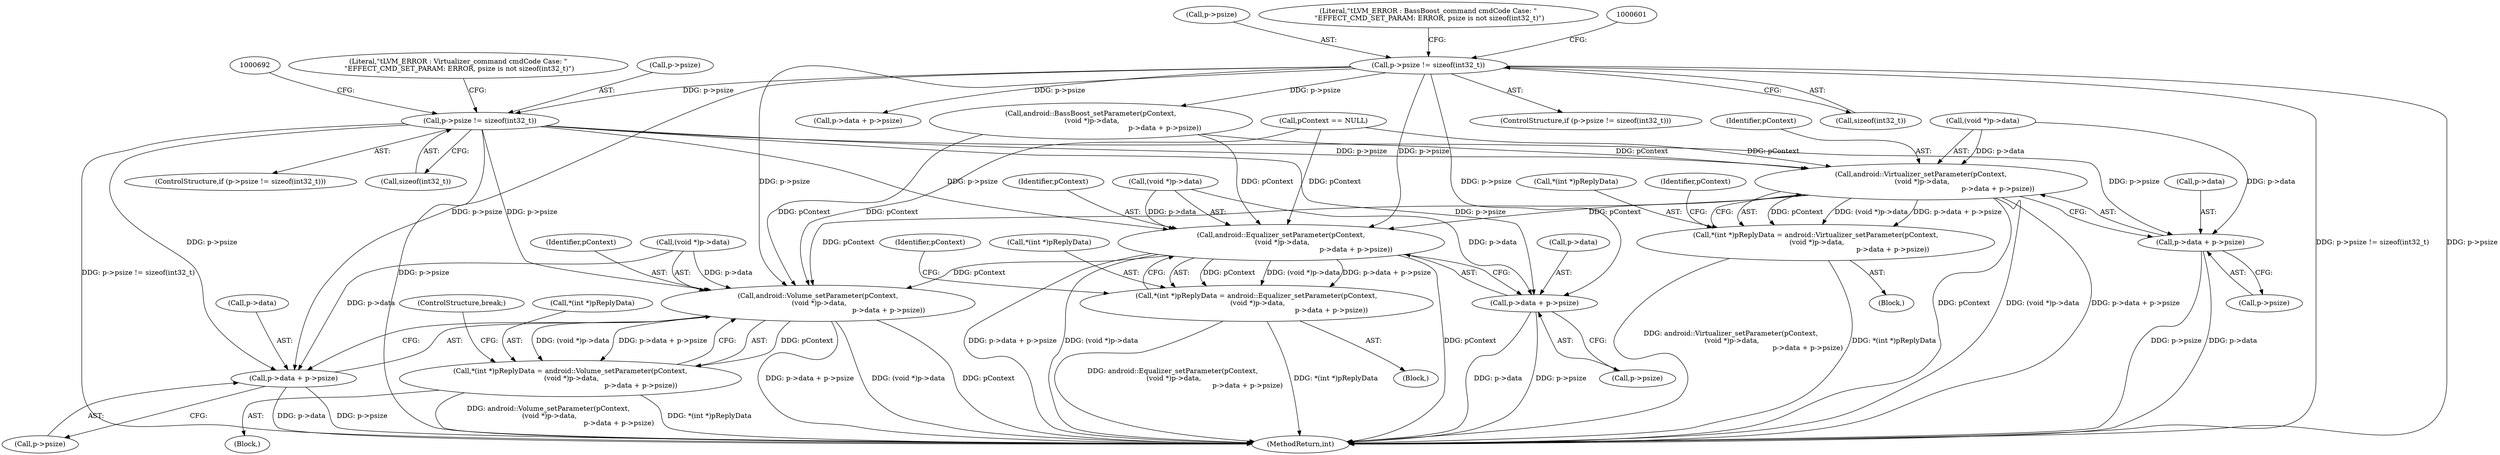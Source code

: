 digraph "0_Android_9e29523b9537983b4c4b205ff868d0b3bca0383b@API" {
"1000677" [label="(Call,p->psize != sizeof(int32_t))"];
"1000586" [label="(Call,p->psize != sizeof(int32_t))"];
"1000694" [label="(Call,android::Virtualizer_setParameter(pContext,\n (void *)p->data,\n                                                                       p->data + p->psize))"];
"1000689" [label="(Call,*(int *)pReplyData = android::Virtualizer_setParameter(pContext,\n (void *)p->data,\n                                                                       p->data + p->psize))"];
"1000758" [label="(Call,android::Equalizer_setParameter(pContext,\n (void *)p->data,\n                                                                     p->data + p->psize))"];
"1000753" [label="(Call,*(int *)pReplyData = android::Equalizer_setParameter(pContext,\n (void *)p->data,\n                                                                     p->data + p->psize))"];
"1000822" [label="(Call,android::Volume_setParameter(pContext,\n (void *)p->data,\n                                                                 p->data + p->psize))"];
"1000817" [label="(Call,*(int *)pReplyData = android::Volume_setParameter(pContext,\n (void *)p->data,\n                                                                 p->data + p->psize))"];
"1000701" [label="(Call,p->data + p->psize)"];
"1000765" [label="(Call,p->data + p->psize)"];
"1000829" [label="(Call,p->data + p->psize)"];
"1000695" [label="(Identifier,pContext)"];
"1000711" [label="(Identifier,pContext)"];
"1000778" [label="(Block,)"];
"1000705" [label="(Call,p->psize)"];
"1000681" [label="(Call,sizeof(int32_t))"];
"1000753" [label="(Call,*(int *)pReplyData = android::Equalizer_setParameter(pContext,\n (void *)p->data,\n                                                                     p->data + p->psize))"];
"1000685" [label="(Literal,\"\tLVM_ERROR : Virtualizer_command cmdCode Case: \"\n \"EFFECT_CMD_SET_PARAM: ERROR, psize is not sizeof(int32_t)\")"];
"1000690" [label="(Call,*(int *)pReplyData)"];
"1000822" [label="(Call,android::Volume_setParameter(pContext,\n (void *)p->data,\n                                                                 p->data + p->psize))"];
"1000151" [label="(Call,pContext == NULL)"];
"1000775" [label="(Identifier,pContext)"];
"1000823" [label="(Identifier,pContext)"];
"1000587" [label="(Call,p->psize)"];
"1000696" [label="(Call,(void *)p->data)"];
"1000585" [label="(ControlStructure,if (p->psize != sizeof(int32_t)))"];
"1000590" [label="(Call,sizeof(int32_t))"];
"1000714" [label="(Block,)"];
"1000769" [label="(Call,p->psize)"];
"1000603" [label="(Call,android::BassBoost_setParameter(pContext,\n (void *)p->data,\n                                                                    p->data + p->psize))"];
"1001271" [label="(MethodReturn,int)"];
"1000836" [label="(ControlStructure,break;)"];
"1000829" [label="(Call,p->data + p->psize)"];
"1000766" [label="(Call,p->data)"];
"1000677" [label="(Call,p->psize != sizeof(int32_t))"];
"1000759" [label="(Identifier,pContext)"];
"1000701" [label="(Call,p->data + p->psize)"];
"1000694" [label="(Call,android::Virtualizer_setParameter(pContext,\n (void *)p->data,\n                                                                       p->data + p->psize))"];
"1000623" [label="(Block,)"];
"1000760" [label="(Call,(void *)p->data)"];
"1000754" [label="(Call,*(int *)pReplyData)"];
"1000818" [label="(Call,*(int *)pReplyData)"];
"1000830" [label="(Call,p->data)"];
"1000610" [label="(Call,p->data + p->psize)"];
"1000824" [label="(Call,(void *)p->data)"];
"1000586" [label="(Call,p->psize != sizeof(int32_t))"];
"1000817" [label="(Call,*(int *)pReplyData = android::Volume_setParameter(pContext,\n (void *)p->data,\n                                                                 p->data + p->psize))"];
"1000676" [label="(ControlStructure,if (p->psize != sizeof(int32_t)))"];
"1000833" [label="(Call,p->psize)"];
"1000594" [label="(Literal,\"\tLVM_ERROR : BassBoost_command cmdCode Case: \"\n \"EFFECT_CMD_SET_PARAM: ERROR, psize is not sizeof(int32_t)\")"];
"1000689" [label="(Call,*(int *)pReplyData = android::Virtualizer_setParameter(pContext,\n (void *)p->data,\n                                                                       p->data + p->psize))"];
"1000678" [label="(Call,p->psize)"];
"1000702" [label="(Call,p->data)"];
"1000758" [label="(Call,android::Equalizer_setParameter(pContext,\n (void *)p->data,\n                                                                     p->data + p->psize))"];
"1000765" [label="(Call,p->data + p->psize)"];
"1000677" -> "1000676"  [label="AST: "];
"1000677" -> "1000681"  [label="CFG: "];
"1000678" -> "1000677"  [label="AST: "];
"1000681" -> "1000677"  [label="AST: "];
"1000685" -> "1000677"  [label="CFG: "];
"1000692" -> "1000677"  [label="CFG: "];
"1000677" -> "1001271"  [label="DDG: p->psize"];
"1000677" -> "1001271"  [label="DDG: p->psize != sizeof(int32_t)"];
"1000586" -> "1000677"  [label="DDG: p->psize"];
"1000677" -> "1000694"  [label="DDG: p->psize"];
"1000677" -> "1000701"  [label="DDG: p->psize"];
"1000677" -> "1000758"  [label="DDG: p->psize"];
"1000677" -> "1000765"  [label="DDG: p->psize"];
"1000677" -> "1000822"  [label="DDG: p->psize"];
"1000677" -> "1000829"  [label="DDG: p->psize"];
"1000586" -> "1000585"  [label="AST: "];
"1000586" -> "1000590"  [label="CFG: "];
"1000587" -> "1000586"  [label="AST: "];
"1000590" -> "1000586"  [label="AST: "];
"1000594" -> "1000586"  [label="CFG: "];
"1000601" -> "1000586"  [label="CFG: "];
"1000586" -> "1001271"  [label="DDG: p->psize != sizeof(int32_t)"];
"1000586" -> "1001271"  [label="DDG: p->psize"];
"1000586" -> "1000603"  [label="DDG: p->psize"];
"1000586" -> "1000610"  [label="DDG: p->psize"];
"1000586" -> "1000758"  [label="DDG: p->psize"];
"1000586" -> "1000765"  [label="DDG: p->psize"];
"1000586" -> "1000822"  [label="DDG: p->psize"];
"1000586" -> "1000829"  [label="DDG: p->psize"];
"1000694" -> "1000689"  [label="AST: "];
"1000694" -> "1000701"  [label="CFG: "];
"1000695" -> "1000694"  [label="AST: "];
"1000696" -> "1000694"  [label="AST: "];
"1000701" -> "1000694"  [label="AST: "];
"1000689" -> "1000694"  [label="CFG: "];
"1000694" -> "1001271"  [label="DDG: pContext"];
"1000694" -> "1001271"  [label="DDG: (void *)p->data"];
"1000694" -> "1001271"  [label="DDG: p->data + p->psize"];
"1000694" -> "1000689"  [label="DDG: pContext"];
"1000694" -> "1000689"  [label="DDG: (void *)p->data"];
"1000694" -> "1000689"  [label="DDG: p->data + p->psize"];
"1000151" -> "1000694"  [label="DDG: pContext"];
"1000603" -> "1000694"  [label="DDG: pContext"];
"1000696" -> "1000694"  [label="DDG: p->data"];
"1000694" -> "1000758"  [label="DDG: pContext"];
"1000694" -> "1000822"  [label="DDG: pContext"];
"1000689" -> "1000623"  [label="AST: "];
"1000690" -> "1000689"  [label="AST: "];
"1000711" -> "1000689"  [label="CFG: "];
"1000689" -> "1001271"  [label="DDG: *(int *)pReplyData"];
"1000689" -> "1001271"  [label="DDG: android::Virtualizer_setParameter(pContext,\n (void *)p->data,\n                                                                       p->data + p->psize)"];
"1000758" -> "1000753"  [label="AST: "];
"1000758" -> "1000765"  [label="CFG: "];
"1000759" -> "1000758"  [label="AST: "];
"1000760" -> "1000758"  [label="AST: "];
"1000765" -> "1000758"  [label="AST: "];
"1000753" -> "1000758"  [label="CFG: "];
"1000758" -> "1001271"  [label="DDG: (void *)p->data"];
"1000758" -> "1001271"  [label="DDG: pContext"];
"1000758" -> "1001271"  [label="DDG: p->data + p->psize"];
"1000758" -> "1000753"  [label="DDG: pContext"];
"1000758" -> "1000753"  [label="DDG: (void *)p->data"];
"1000758" -> "1000753"  [label="DDG: p->data + p->psize"];
"1000151" -> "1000758"  [label="DDG: pContext"];
"1000603" -> "1000758"  [label="DDG: pContext"];
"1000760" -> "1000758"  [label="DDG: p->data"];
"1000758" -> "1000822"  [label="DDG: pContext"];
"1000753" -> "1000714"  [label="AST: "];
"1000754" -> "1000753"  [label="AST: "];
"1000775" -> "1000753"  [label="CFG: "];
"1000753" -> "1001271"  [label="DDG: *(int *)pReplyData"];
"1000753" -> "1001271"  [label="DDG: android::Equalizer_setParameter(pContext,\n (void *)p->data,\n                                                                     p->data + p->psize)"];
"1000822" -> "1000817"  [label="AST: "];
"1000822" -> "1000829"  [label="CFG: "];
"1000823" -> "1000822"  [label="AST: "];
"1000824" -> "1000822"  [label="AST: "];
"1000829" -> "1000822"  [label="AST: "];
"1000817" -> "1000822"  [label="CFG: "];
"1000822" -> "1001271"  [label="DDG: p->data + p->psize"];
"1000822" -> "1001271"  [label="DDG: (void *)p->data"];
"1000822" -> "1001271"  [label="DDG: pContext"];
"1000822" -> "1000817"  [label="DDG: pContext"];
"1000822" -> "1000817"  [label="DDG: (void *)p->data"];
"1000822" -> "1000817"  [label="DDG: p->data + p->psize"];
"1000151" -> "1000822"  [label="DDG: pContext"];
"1000603" -> "1000822"  [label="DDG: pContext"];
"1000824" -> "1000822"  [label="DDG: p->data"];
"1000817" -> "1000778"  [label="AST: "];
"1000818" -> "1000817"  [label="AST: "];
"1000836" -> "1000817"  [label="CFG: "];
"1000817" -> "1001271"  [label="DDG: *(int *)pReplyData"];
"1000817" -> "1001271"  [label="DDG: android::Volume_setParameter(pContext,\n (void *)p->data,\n                                                                 p->data + p->psize)"];
"1000701" -> "1000705"  [label="CFG: "];
"1000702" -> "1000701"  [label="AST: "];
"1000705" -> "1000701"  [label="AST: "];
"1000701" -> "1001271"  [label="DDG: p->psize"];
"1000701" -> "1001271"  [label="DDG: p->data"];
"1000696" -> "1000701"  [label="DDG: p->data"];
"1000765" -> "1000769"  [label="CFG: "];
"1000766" -> "1000765"  [label="AST: "];
"1000769" -> "1000765"  [label="AST: "];
"1000765" -> "1001271"  [label="DDG: p->psize"];
"1000765" -> "1001271"  [label="DDG: p->data"];
"1000760" -> "1000765"  [label="DDG: p->data"];
"1000829" -> "1000833"  [label="CFG: "];
"1000830" -> "1000829"  [label="AST: "];
"1000833" -> "1000829"  [label="AST: "];
"1000829" -> "1001271"  [label="DDG: p->data"];
"1000829" -> "1001271"  [label="DDG: p->psize"];
"1000824" -> "1000829"  [label="DDG: p->data"];
}
